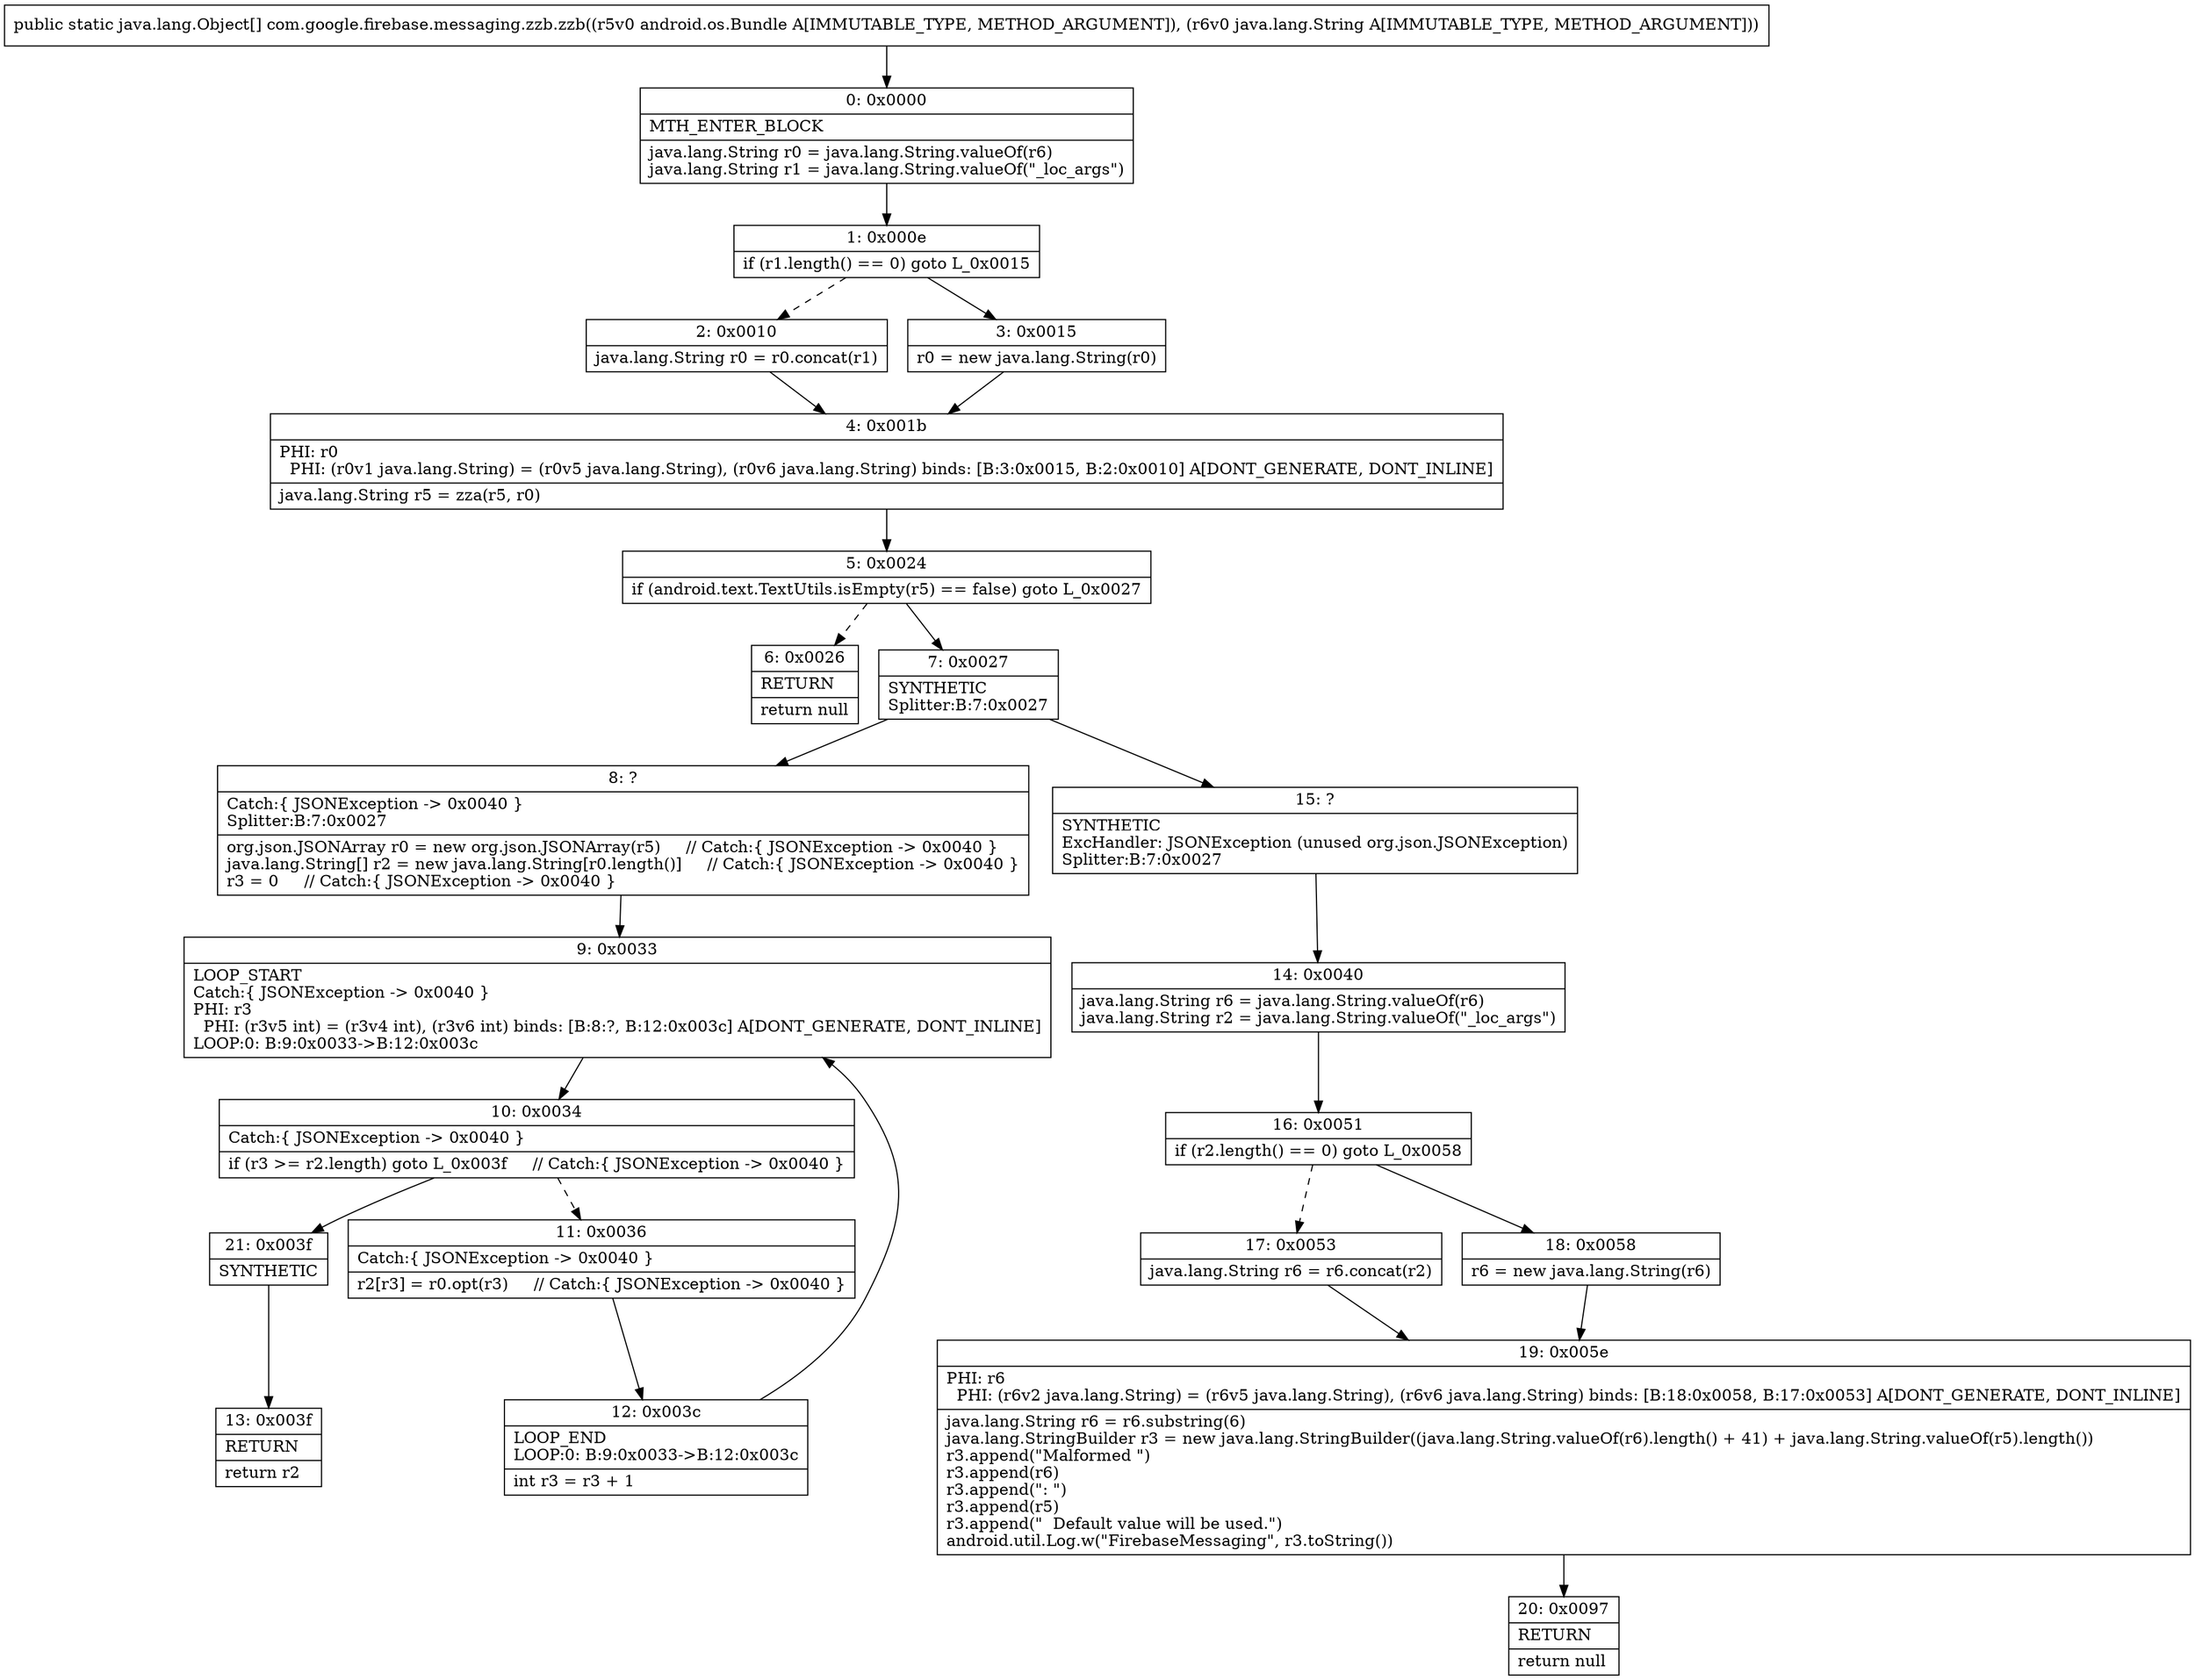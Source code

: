 digraph "CFG forcom.google.firebase.messaging.zzb.zzb(Landroid\/os\/Bundle;Ljava\/lang\/String;)[Ljava\/lang\/Object;" {
Node_0 [shape=record,label="{0\:\ 0x0000|MTH_ENTER_BLOCK\l|java.lang.String r0 = java.lang.String.valueOf(r6)\ljava.lang.String r1 = java.lang.String.valueOf(\"_loc_args\")\l}"];
Node_1 [shape=record,label="{1\:\ 0x000e|if (r1.length() == 0) goto L_0x0015\l}"];
Node_2 [shape=record,label="{2\:\ 0x0010|java.lang.String r0 = r0.concat(r1)\l}"];
Node_3 [shape=record,label="{3\:\ 0x0015|r0 = new java.lang.String(r0)\l}"];
Node_4 [shape=record,label="{4\:\ 0x001b|PHI: r0 \l  PHI: (r0v1 java.lang.String) = (r0v5 java.lang.String), (r0v6 java.lang.String) binds: [B:3:0x0015, B:2:0x0010] A[DONT_GENERATE, DONT_INLINE]\l|java.lang.String r5 = zza(r5, r0)\l}"];
Node_5 [shape=record,label="{5\:\ 0x0024|if (android.text.TextUtils.isEmpty(r5) == false) goto L_0x0027\l}"];
Node_6 [shape=record,label="{6\:\ 0x0026|RETURN\l|return null\l}"];
Node_7 [shape=record,label="{7\:\ 0x0027|SYNTHETIC\lSplitter:B:7:0x0027\l}"];
Node_8 [shape=record,label="{8\:\ ?|Catch:\{ JSONException \-\> 0x0040 \}\lSplitter:B:7:0x0027\l|org.json.JSONArray r0 = new org.json.JSONArray(r5)     \/\/ Catch:\{ JSONException \-\> 0x0040 \}\ljava.lang.String[] r2 = new java.lang.String[r0.length()]     \/\/ Catch:\{ JSONException \-\> 0x0040 \}\lr3 = 0     \/\/ Catch:\{ JSONException \-\> 0x0040 \}\l}"];
Node_9 [shape=record,label="{9\:\ 0x0033|LOOP_START\lCatch:\{ JSONException \-\> 0x0040 \}\lPHI: r3 \l  PHI: (r3v5 int) = (r3v4 int), (r3v6 int) binds: [B:8:?, B:12:0x003c] A[DONT_GENERATE, DONT_INLINE]\lLOOP:0: B:9:0x0033\-\>B:12:0x003c\l}"];
Node_10 [shape=record,label="{10\:\ 0x0034|Catch:\{ JSONException \-\> 0x0040 \}\l|if (r3 \>= r2.length) goto L_0x003f     \/\/ Catch:\{ JSONException \-\> 0x0040 \}\l}"];
Node_11 [shape=record,label="{11\:\ 0x0036|Catch:\{ JSONException \-\> 0x0040 \}\l|r2[r3] = r0.opt(r3)     \/\/ Catch:\{ JSONException \-\> 0x0040 \}\l}"];
Node_12 [shape=record,label="{12\:\ 0x003c|LOOP_END\lLOOP:0: B:9:0x0033\-\>B:12:0x003c\l|int r3 = r3 + 1\l}"];
Node_13 [shape=record,label="{13\:\ 0x003f|RETURN\l|return r2\l}"];
Node_14 [shape=record,label="{14\:\ 0x0040|java.lang.String r6 = java.lang.String.valueOf(r6)\ljava.lang.String r2 = java.lang.String.valueOf(\"_loc_args\")\l}"];
Node_15 [shape=record,label="{15\:\ ?|SYNTHETIC\lExcHandler: JSONException (unused org.json.JSONException)\lSplitter:B:7:0x0027\l}"];
Node_16 [shape=record,label="{16\:\ 0x0051|if (r2.length() == 0) goto L_0x0058\l}"];
Node_17 [shape=record,label="{17\:\ 0x0053|java.lang.String r6 = r6.concat(r2)\l}"];
Node_18 [shape=record,label="{18\:\ 0x0058|r6 = new java.lang.String(r6)\l}"];
Node_19 [shape=record,label="{19\:\ 0x005e|PHI: r6 \l  PHI: (r6v2 java.lang.String) = (r6v5 java.lang.String), (r6v6 java.lang.String) binds: [B:18:0x0058, B:17:0x0053] A[DONT_GENERATE, DONT_INLINE]\l|java.lang.String r6 = r6.substring(6)\ljava.lang.StringBuilder r3 = new java.lang.StringBuilder((java.lang.String.valueOf(r6).length() + 41) + java.lang.String.valueOf(r5).length())\lr3.append(\"Malformed \")\lr3.append(r6)\lr3.append(\": \")\lr3.append(r5)\lr3.append(\"  Default value will be used.\")\landroid.util.Log.w(\"FirebaseMessaging\", r3.toString())\l}"];
Node_20 [shape=record,label="{20\:\ 0x0097|RETURN\l|return null\l}"];
Node_21 [shape=record,label="{21\:\ 0x003f|SYNTHETIC\l}"];
MethodNode[shape=record,label="{public static java.lang.Object[] com.google.firebase.messaging.zzb.zzb((r5v0 android.os.Bundle A[IMMUTABLE_TYPE, METHOD_ARGUMENT]), (r6v0 java.lang.String A[IMMUTABLE_TYPE, METHOD_ARGUMENT])) }"];
MethodNode -> Node_0;
Node_0 -> Node_1;
Node_1 -> Node_2[style=dashed];
Node_1 -> Node_3;
Node_2 -> Node_4;
Node_3 -> Node_4;
Node_4 -> Node_5;
Node_5 -> Node_6[style=dashed];
Node_5 -> Node_7;
Node_7 -> Node_8;
Node_7 -> Node_15;
Node_8 -> Node_9;
Node_9 -> Node_10;
Node_10 -> Node_11[style=dashed];
Node_10 -> Node_21;
Node_11 -> Node_12;
Node_12 -> Node_9;
Node_14 -> Node_16;
Node_15 -> Node_14;
Node_16 -> Node_17[style=dashed];
Node_16 -> Node_18;
Node_17 -> Node_19;
Node_18 -> Node_19;
Node_19 -> Node_20;
Node_21 -> Node_13;
}

